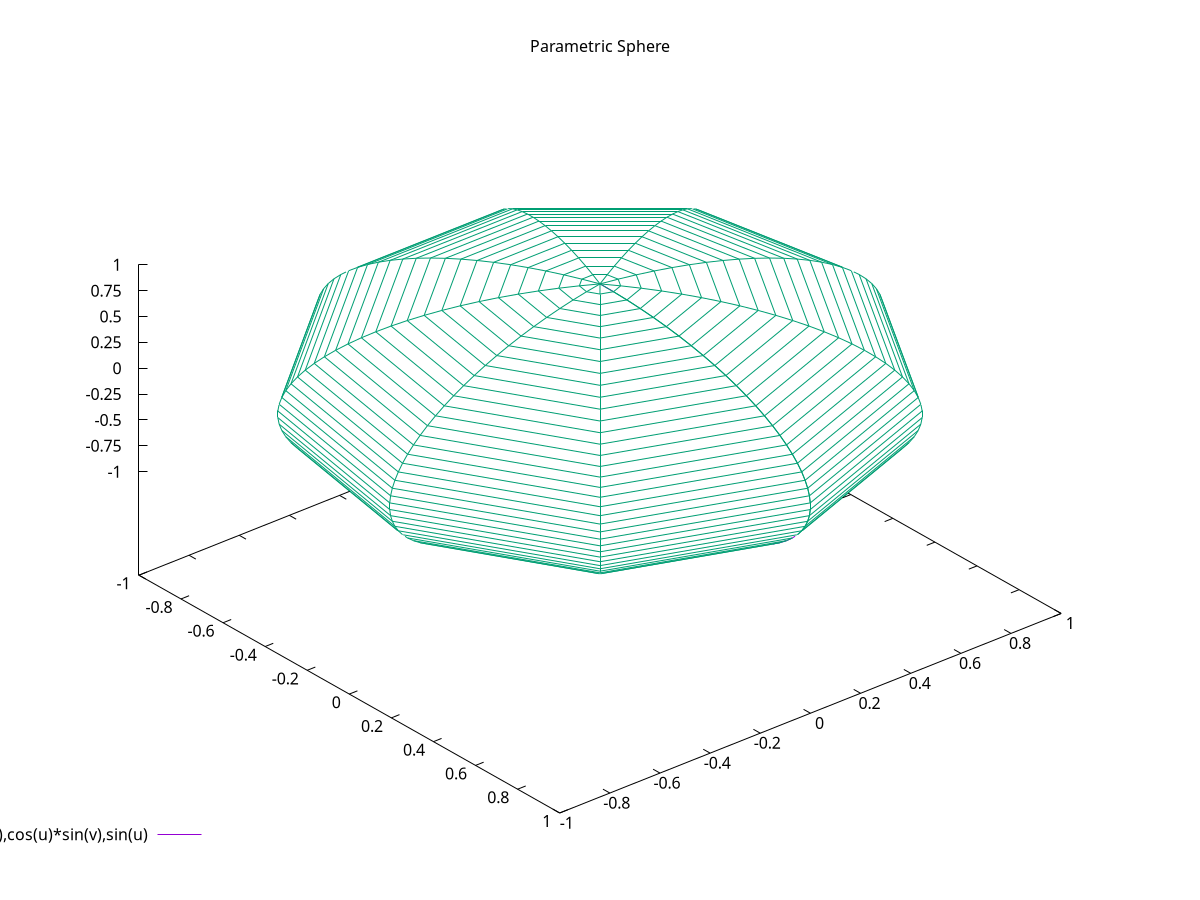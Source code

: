 #!/usr/local/bin/gnuplot -persist
# set terminal pngcairo  transparent enhanced font "arial,10" fontscale 1.0 size 600, 400 
# set output 'surface2.1.png'
set dummy u, v
set key bmargin center horizontal Right noreverse enhanced autotitle nobox
set parametric
set view 45, 50, 1, 1
set isosamples 50, 10
set hidden3d back offset 1 trianglepattern 3 undefined 1 altdiagonal bentover
set style data lines
set ztics  norangelimit -1.00000,0.25,1.00000
set title "Parametric Sphere" 
set urange [ -1.57080 : 1.57080 ] noreverse nowriteback
set vrange [ 0.00000 : 6.28319 ] noreverse nowriteback
set xrange [ * : * ] noreverse writeback
set x2range [ * : * ] noreverse writeback
set yrange [ * : * ] noreverse writeback
set y2range [ * : * ] noreverse writeback
set zrange [ * : * ] noreverse writeback
set cbrange [ * : * ] noreverse writeback
set rrange [ * : * ] noreverse writeback
set colorbox vertical origin screen 0.9, 0.2 size screen 0.05, 0.6 front  noinvert bdefault
NO_ANIMATION = 1
splot cos(u)*cos(v),cos(u)*sin(v),sin(u)
